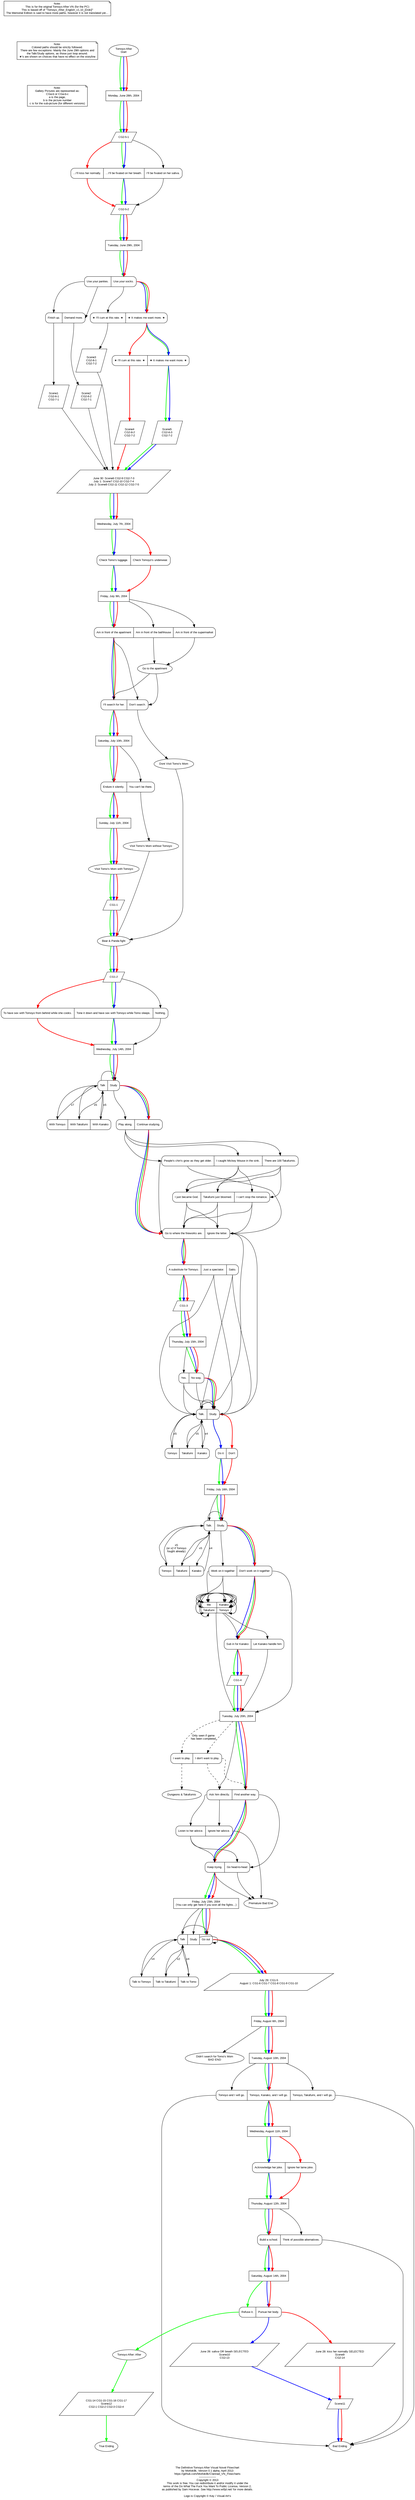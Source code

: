 digraph Tomoyo_After_PC {
/*
#######################################################################
#            DO WHAT THE FUCK YOU WANT TO PUBLIC LICENSE              #
#                    Version 2, December 2004                         #
#                                                                     #
# Copyright (C) 2004 Sam Hocevar <sam@hocevar.net>                    #
#                                                                     #
# Everyone is permitted to copy and distribute verbatim or modified   #
# copies of this license document, and changing it is allowed as long #
# as the name is changed.                                             #
#                                                                     #
#            DO WHAT THE FUCK YOU WANT TO PUBLIC LICENSE              #
#   TERMS AND CONDITIONS FOR COPYING, DISTRIBUTION AND MODIFICATION   #
#                                                                     #
#  0. You just DO WHAT THE FUCK YOU WANT TO.                          #
#                                                                     #
#######################################################################
*/

    // The Definitive Tomoyo After Visual Novel Flowchart

    graph [label = "\n\n\n\nThe Definitive Tomoyo After Visual Novel Flowchart\nby Morlok8k, Version 0.1 alpha, April 2013\nhttps://github.com/Morlok8k/Clannad_VN_Flowcharts\n--------------------\nCopyright © 2013\nThis work is free. You can redistribute it and/or modify it under the\nterms of the Do What The Fuck You Want To Public License, Version 2,\nas published by Sam Hocevar. See http://www.wtfpl.net/ for more details.\n\nLogo is Copyright © Key / Visual Art's" ];
    colorscheme=X11;
    ranksep=1.25;
    compound=true;
    node [fontname="Arial", fontsize=10];
    fontname="Arial";
    fontsize=10;
    
    //bgcolor=white;
    edge [fontname="Arial", fontsize=10, arrowsize=1, color=black];
    concentrate=false;
    //splines=ortho;
    splines=true;


/*
TODO:

figure out if there are rlvm bugs.  (not counting D&T)
I cant seem to get some of the CG's that i should.

where are the last 3 CG's on page 1?
why am i not getting the first 4 of page 2?

need to play on Windows / Wine.

D&T completion is said to unlock a CG.
D&T completion is playing it 8 times?  this fact needs verification.

*/

    Note [shape = note, label = "Note:\nThis is for the original Tomoyo After VN (for the PC)\nThis is based off of \"Tomoyo_After_English_v1.10_[Doki]\"\nThe Memorial Edition is said to have more paths, however it is not translated yet..."];
    Note2 [shape = note, label = "Note:\nColored paths should be strictly followed.\nThere are few exceptions: Mainly the June 29th options and\nthe Talk/Study options, as those just loop around.\n★'s are shown on choices that have no effect on the storyline"];
    Note3 [shape = note, label = "Note:\nGallery Pictures are represented as:\nCGa-b or CGa-b-c\na is the page,\nb is the picture number\nc is for the sub-picture (for different versions)"];
    Note -> Note2 -> Note3 [style = bold, color = invis];


//Tomoyo After
    Tomoyo_After_logo [image="dot_files/Tomoyo_After_logo.jpg", label = " ", shape = box, color = invis];
    Tomoyo_After_logo -> Start [style = bold, color = invis];


//start


    Start [label = "Tomoyo After\nStart"];

    //June 28
    JUN_28 [shape = box, label = "Monday, June 28th, 2004"];

    Start -> JUN_28 [style = bold, color = green];    //END1
    Start -> JUN_28 [style = bold, color = blue];    //Blue Path
    Start -> JUN_28 [style = bold, color = red];    //BAD_END

    //CG2-5-1
    CG251 [shape = parallelogram, label = "CG2-5-1"];
    JUN_28 -> CG251 [style = bold, color = green];    //END1
    JUN_28 -> CG251 [style = bold, color = blue];    //Blue Path
    JUN_28 -> CG251 [style = bold, color = red];    //BAD_END

    TA_1 [shape = Mrecord, label = "<a1>...I'll kiss her normally.|<a2>...I'll be fixated on her breath.|<a3>I'll be fixated on her saliva."];
    //choice affects scene on August 14
    CG251 -> TA_1:a2 [style = bold, color = green];    //END1
    CG251 -> TA_1:a2 [style = bold, color = blue];    //Blue Path
    CG251 -> TA_1:a1 [style = bold, color = red];    //BAD_END
    CG251 -> TA_1:a3;

    //CG2-5-2
    CG252 [shape = parallelogram, label = "CG2-5-2"];
    TA_1:a2 -> CG252 [style = bold, color = green];    //END1
    TA_1:a2 -> CG252 [style = bold, color = blue];    //Blue Path
    TA_1:a1 -> CG252 [style = bold, color = red];    //BAD_END
    TA_1:a3 -> CG252;

    //June 29
    JUN_29 [shape = box, label = "Tuesday, June 29th, 2004"];
    CG252 -> JUN_29 [style = bold, color = green];    //END1
    CG252 -> JUN_29 [style = bold, color = blue];    //Blue Path
    CG252 -> JUN_29 [style = bold, color = red];    //BAD_END
    
    TA_2 [shape = Mrecord, label = "<a1>Use your panties.|<a2>Use your socks."];
    JUN_29 -> TA_2:a2 [style = bold, color = green];    //END1
    JUN_29 -> TA_2:a2 [style = bold, color = blue];    //Blue Path
    JUN_29 -> TA_2:a2 [style = bold, color = red];    //BAD_END

    TA_2a [shape = Mrecord, label = "<a1>Finish up.|<a2>Demand more."];
    TA_2:a1 -> TA_2a:a1;
    TA_2:a1 -> TA_2a:a2;

    TA_3 [shape = Mrecord, label = "<a1>★ I'll cum at this rate. ★|<a2>★ It makes me want more. ★"];
    TA_2:a2 -> TA_3:a2 [style = bold, color = green];    //END1
    TA_2:a2 -> TA_3:a2 [style = bold, color = blue];    //Blue Path
    TA_2:a2 -> TA_3:a2 [style = bold, color = red];    //BAD_END
    TA_2:a2 -> TA_3:a1;

    TA_4 [shape = Mrecord, label = "<a1>★ I'll cum at this rate. ★|<a2>★ It makes me want more. ★"];
    TA_3:a2 -> TA_4:a2 [style = bold, color = green];    //END1
    TA_3:a2 -> TA_4:a2 [style = bold, color = invis];    // putting in an invisible arrow seperates the green and blue a bit more...
    TA_3:a2 -> TA_4:a2 [style = bold, color = blue];    //Blue Path
    TA_3:a2 -> TA_4:a1 [style = bold, color = red];    //BAD_END


    //Scene1 CG2-6-1 CG2-7-1
    Scene1 [shape = parallelogram, label = "Scene1\nCG2-6-1\nCG2-7-1"];
    TA_2a:a1 -> Scene1;

    //Scene2 CG2-6-2 CG2-7-1
    Scene2 [shape = parallelogram, label = "Scene2\nCG2-6-2\nCG2-7-1"];
    TA_2a:a2 -> Scene2;

    //Scene3 CG2-8-1 CG2-7-2
    Scene3 [shape = parallelogram, label = "Scene3\nCG2-8-1\nCG2-7-2"];
    TA_3:a1 -> Scene3;

    //Scene4 CG2-8-2 CG2-7-2
    Scene4 [shape = parallelogram, label = "Scene4\nCG2-8-2\nCG2-7-2"];
    TA_4:a1 -> Scene4 [style = bold, color = red];

    //Scene5 CG2-6-3 CG2-7-2
    Scene5 [shape = parallelogram, label = "Scene5\nCG2-6-3\nCG2-7-2"];
    TA_4:a2 -> Scene5 [style = bold, color = green];
    TA_4:a2 -> Scene5 [style = bold, color = blue];

    //Scene6 CG2-9 CG2-7-3    //June 30
    //Scene7 CG2-10 CG2-7-4    //July 1
    //Scene8 CG2-11 CG2-12 CG2-7-5    //July 2
    Scene678 [shape = parallelogram, label = "June 30: Scene6 CG2-9 CG2-7-3\nJuly 1: Scene7 CG2-10 CG2-7-4\nJuly 2: Scene8 CG2-11 CG2-12 CG2-7-5"];
    Scene5 -> Scene678 [style = bold, color = green];    //END1
    Scene5 -> Scene678 [style = bold, color = blue];    //Blue Path
    Scene4 -> Scene678 [style = bold, color = red];    //BAD_END
    Scene1 -> Scene678;
    Scene2 -> Scene678;
    Scene3 -> Scene678;

    //July 07
    JUL_7 [shape = box, label = "Wednesday, July 7th, 2004"];
    Scene678 -> JUL_7 [style = bold, color = green];    //END1
    Scene678 -> JUL_7 [style = bold, color = blue];    //Blue Path
    Scene678 -> JUL_7 [style = bold, color = red];    //BAD_END


    TA_5 [shape = Mrecord, label = "<a1>Check Tomo's luggage.|<a2>Check Tomoyo's underwear."];
    JUL_7 -> TA_5:a1 [style = bold, color = green];    //END1
    JUL_7 -> TA_5:a1 [style = bold, color = blue];    //Blue Path
    JUL_7 -> TA_5:a2 [style = bold, color = red];    //BAD_END


    //July 09
    JUL_9 [shape = box, label = "Friday, July 9th, 2004"];
    TA_5:a1 -> JUL_9 [style = bold, color = green];    //END1
    TA_5:a1 -> JUL_9 [style = bold, color = blue];    //Blue Path
    TA_5:a2 -> JUL_9 [style = bold, color = red];    //BAD_END

    TA_6 [shape = Mrecord, label = "<a1>Am in front of the apartment|<a2>Am in front of the bathhouse|<a3>Am in front of the supermarket"];
    JUL_9 -> TA_6:a1 [style = bold, color = green];    //END1
    JUL_9 -> TA_6:a1 [style = bold, color = blue];    //Blue Path
    JUL_9 -> TA_6:a1 [style = bold, color = red];    //BAD_END
    JUL_9 -> TA_6:a2;
    JUL_9 -> TA_6:a3;

    TA_6a [label = "Go to the apartment"];
    TA_6:a2 -> TA_6a;
    TA_6:a3 -> TA_6a;


    TA_7 [shape = Mrecord, label = "<a1>I'll search for her.|<a2>Don't search."];
    TA_6:a1 -> TA_7:a1 [style = bold, color = green];    //END1
    TA_6:a1 -> TA_7:a1 [style = bold, color = blue];    //Blue Path
    TA_6:a1 -> TA_7:a1 [style = bold, color = red];    //BAD_END
    TA_6a -> TA_7:a1;
    TA_6a -> TA_7:a2;
    TA_6:a1 -> TA_7:a2;


    //July 10
    JUL_10 [shape = box, label = "Saturday, July 10th, 2004"];
    TA_7:a1 -> JUL_10 [style = bold, color = green];    //END1
    TA_7:a1 -> JUL_10 [style = bold, color = blue];    //Blue Path
    TA_7:a1 -> JUL_10 [style = bold, color = red];    //BAD_END


    TA_8 [shape = Mrecord, label = "<a1>Endure it silently.|<a2>You can't be there."];
    JUL_10 -> TA_8:a1 [style = bold, color = green];    //END1
    JUL_10 -> TA_8:a1 [style = bold, color = blue];    //Blue Path
    JUL_10 -> TA_8:a1 [style = bold, color = red];    //BAD_END
    JUL_10 -> TA_8:a2;


    //July 11
    JUL_11 [shape = box, label = "Sunday, July 11th, 2004"];
    TA_8:a1 -> JUL_11 [style = bold, color = green];    //END1
    TA_8:a1 -> JUL_11 [style = bold, color = blue];    //Blue Path
    TA_8:a1 -> JUL_11 [style = bold, color = red];    //BAD_END



    JUL_11_mother1 [label = "Visit Tomo's Mom with Tomoyo"];
    JUL_11_mother2 [label = "Visit Tomo's Mom without Tomoyo"];
    JUL_11_mother3 [label = "Dont Visit Tomo's Mom"];

    JUL_11 -> JUL_11_mother1 [style = bold, color = green];    //END1
    JUL_11 -> JUL_11_mother1 [style = bold, color = blue];    //Blue Path
    JUL_11 -> JUL_11_mother1 [style = bold, color = red];    //BAD_END
    TA_8:a2 -> JUL_11_mother2;
    TA_7:a2 -> JUL_11_mother3;

    CG11 [shape = parallelogram, label = "CG1-1"];
    JUL_11_mother1 -> CG11 [style = bold, color = green];    //END1
    JUL_11_mother1 -> CG11 [style = bold, color = blue];    //Blue Path
    JUL_11_mother1 -> CG11 [style = bold, color = red];    //BAD_END

    JUL_11_bp [label = "Bear & Panda fight"];
    CG11 -> JUL_11_bp [style = bold, color = green];    //END1
    CG11 -> JUL_11_bp [style = bold, color = blue];    //Blue Path
    CG11 -> JUL_11_bp [style = bold, color = red];    //BAD_END
    JUL_11_mother2 -> JUL_11_bp;
    JUL_11_mother3 -> JUL_11_bp;


    CG12 [shape = parallelogram, label = "CG1-2"];
    JUL_11_bp -> CG12 [style = bold, color = green];    //END1
    JUL_11_bp -> CG12 [style = bold, color = blue];    //Blue Path
    JUL_11_bp -> CG12 [style = bold, color = red];    //BAD_END


    TA_9 [shape = Mrecord, label = "<a1>To have sex with Tomoyo from behind while she cooks.|<a2>Tone it down and have sex with Tomoyo while Tomo sleeps.|<a3>Nothing."];
    CG12 -> TA_9:a2 [style = bold, color = green];    //END1
    CG12 -> TA_9:a2 [style = bold, color = blue];    //Blue Path
    CG12 -> TA_9:a1 [style = bold, color = red];    //BAD_END
    CG12 -> TA_9:a3;


    //July 14
    JUL_14 [shape = box, label = "Wednesday, July 14th, 2004"];
    TA_9:a2 -> JUL_14 [style = bold, color = green];    //END1
    TA_9:a2 -> JUL_14 [style = bold, color = blue];    //Blue Path
    TA_9:a1 -> JUL_14 [style = bold, color = red];    //BAD_END
    TA_9:a3 -> JUL_14;

    TA_10 [shape = Mrecord, label = "<a1>Talk|<a2>Study"];
    JUL_14 -> TA_10:a2 [style = bold, color = green];    //END1
    JUL_14 -> TA_10:a2 [style = bold, color = blue];    //Blue Path
    JUL_14 -> TA_10:a2 [style = bold, color = red];    //BAD_END



    TA_10_a [shape = Mrecord, label = "<a1>With Tomoyo|<a2>With Takafumi|<a3>With Kanako"];
    TA_10:a1 -> TA_10_a:a1;
    TA_10:a1 -> TA_10_a:a2;
    TA_10:a1 -> TA_10_a:a3;
    TA_10_a:a1 -> TA_10:a1 [label = "x7"];
    TA_10_a:a2 -> TA_10:a1 [label = "x5"];
    TA_10_a:a3 -> TA_10:a1 [label = "x5"];
    TA_10:a1 -> TA_10:a2;


    TA_11 [shape = Mrecord, label = "<a1>Play along.|<a2>Continue studying."];
    TA_10:a2 -> TA_11:a2 [style = bold, color = green];    //END1
    TA_10:a2 -> TA_11:a2 [style = bold, color = blue];    //Blue Path
    TA_10:a2 -> TA_11:a2 [style = bold, color = red];    //BAD_END
    TA_10:a2 -> TA_11:a1;

    TA_11_a [shape = Mrecord, label = "<a1>People's chin's grow as they get older.|<a2>I caught Mickey Mouse in the sink.|<a3>There are 100 Takafumis."];
    TA_11:a1 -> TA_11_a:a1;
    TA_11:a1 -> TA_11_a:a2;
    TA_11:a1 -> TA_11_a:a3;

    TA_11_b [shape = Mrecord, label = "<a1>I just became God.|<a2>Takafumi just bloomed.|<a3>I can't stop the romance."];

    TA_11_a:a1 -> TA_12:a1
    TA_11_a:a1 -> TA_12:a2

    TA_11_a:a2 -> TA_11_b:a1
    TA_11_a:a2 -> TA_11_b:a2
    TA_11_a:a2 -> TA_11_b:a3
    TA_11_a:a3 -> TA_11_b:a1
    TA_11_a:a3 -> TA_11_b:a2
    TA_11_a:a3 -> TA_11_b:a3

    TA_11_b:a1 -> TA_12:a1
    TA_11_b:a2 -> TA_12:a1
    TA_11_b:a3 -> TA_12:a1
    TA_11_b:a1 -> TA_12:a2
    TA_11_b:a2 -> TA_12:a2
    TA_11_b:a3 -> TA_12:a2


    TA_12 [shape = Mrecord, label = "<a1>Go to where the fireworks are.|<a2>Ignore the letter."];
    TA_11:a2 -> TA_12:a1 [style = bold, color = green];    //END1
    TA_11:a2 -> TA_12:a1 [style = bold, color = blue];    //Blue Path
    TA_11:a2 -> TA_12:a1 [style = bold, color = red];    //BAD_END

    TA_13 [shape = Mrecord, label = "<a1>A substitute for Tomoyo.|<a2>Just a spectator.|<a3>Saito."];
    TA_12:a1 -> TA_13:a1 [style = bold, color = green];    //END1
    TA_12:a1 -> TA_13:a1 [style = bold, color = blue];    //Blue Path
    TA_12:a1 -> TA_13:a1 [style = bold, color = red];    //BAD_END

    CG13 [shape = parallelogram, label = "CG1-3"];
    TA_13:a1 -> CG13 [style = bold, color = green];    //END1
    TA_13:a1 -> CG13 [style = bold, color = blue];    //Blue Path
    TA_13:a1 -> CG13 [style = bold, color = red];    //BAD_END

    //July 15
    JUL_15 [shape = box, label = "Thursday, July 15th, 2004"];
    CG13 -> JUL_15 [style = bold, color = green];    //END1
    CG13 -> JUL_15 [style = bold, color = blue];    //Blue Path
    CG13 -> JUL_15 [style = bold, color = red];    //BAD_END

    TA_14 [shape = Mrecord, label = "<a1>Yes.|<a2>No way."];
    JUL_15 -> TA_14:a2 [style = bold, color = green];    //END1
    JUL_15 -> TA_14:a2 [style = bold, color = blue];    //Blue Path
    JUL_15 -> TA_14:a2 [style = bold, color = red];    //BAD_END
    JUL_15 -> TA_14:a1;

    TA_15 [shape = Mrecord, label = "<a1>Talk.|<a2>Study."];
    TA_14:a2 -> TA_15:a2 [style = bold, color = green];    //END1
    TA_14:a2 -> TA_15:a2 [style = bold, color = blue];    //Blue Path
    TA_14:a2 -> TA_15:a2 [style = bold, color = red];    //BAD_END
    TA_14:a1 -> TA_15:a1;
    TA_14:a1 -> TA_15:a2;
    TA_14:a2 -> TA_15:a1;

    TA_12:a2 -> TA_15:a1;
    TA_12:a2 -> TA_15:a2;
    TA_13:a2 -> TA_15:a1;
    TA_13:a2 -> TA_15:a2;
    TA_13:a3 -> TA_15:a1;
    TA_13:a3 -> TA_15:a2;




    TA_15_a [shape = Mrecord, label = "<a1>Tomoyo|<a2>Takafumi|<a3>Kanako"];
    TA_15:a1 -> TA_15_a:a1;
    TA_15:a1 -> TA_15_a:a2;
    TA_15:a1 -> TA_15_a:a3;
    TA_15_a:a1 -> TA_15:a1 [label = "x5"];
    TA_15_a:a2 -> TA_15:a1 [label = "x5"];
    TA_15_a:a3 -> TA_15:a1 [label = "x4"];
    TA_15:a1 -> TA_15:a2;





    TA_16 [shape = Mrecord, label = "<a>Do it|<aa>Don't"];
    TA_15:a2 -> TA_16:a [style = bold, color = green];    //END1
    TA_15:a2 -> TA_16:a [style = bold, color = blue];    //Blue Path
    TA_15:a2 -> TA_16:aa [style = bold, color = red];    //BAD_END


    //July 16
    JUL_16 [shape = box, label = "Friday, July 16th, 2004"];
    TA_16:a -> JUL_16 [style = bold, color = green];    //END1
    TA_16:a -> JUL_16 [style = bold, color = blue];    //Blue Path
    TA_16:aa -> JUL_16 [style = bold, color = red];    //BAD_END

    TA_17 [shape = Mrecord, label = "<a1>Talk.|<a2>Study."];
    JUL_16 -> TA_17:a2 [style = bold, color = green];    //END1
    JUL_16 -> TA_17:a2 [style = bold, color = blue];    //Blue Path
    JUL_16 -> TA_17:a2 [style = bold, color = red];    //BAD_END
    JUL_16 -> TA_17:a1;

    TA_17_a [shape = Mrecord, label = "<a1>Tomoyo|<a2>Takafumi|<a3>Kanako"];
    TA_17:a1 -> TA_17_a:a1;
    TA_17:a1 -> TA_17_a:a2;
    TA_17:a1 -> TA_17_a:a3;
    TA_17_a:a1 -> TA_17:a1 [label = "x5\n(or x2 if Tomoyo\nfought already)"];
    TA_17_a:a2 -> TA_17:a1 [label = "x5"];
    TA_17_a:a3 -> TA_17:a1 [label = "x4"];
    TA_17:a1 -> TA_17:a2;


    TA_18 [shape = Mrecord, label = "<a1>Work on it together|<a2>Don't work on it together"];
    TA_17:a2 -> TA_18:a2 [style = bold, color = green];    //END1
    TA_17:a2 -> TA_18:a2 [style = bold, color = blue];    //Blue Path
    TA_17:a2 -> TA_18:a2 [style = bold, color = red];    //BAD_END
    TA_17:a2 -> TA_18:a1;

    TA_18_a [shape = Mrecord, label = "{<a1>Me|<a2>Takafumi}|{<a3>Kanako|<a4>Tomoyo}"];
    TA_18:a1 -> TA_18_a:a1;
    TA_18:a1 -> TA_18_a:a2;
    TA_18:a1 -> TA_18_a:a3;

    TA_18_a:a1 -> TA_18_a:a2;
    TA_18_a:a1 -> TA_18_a:a3;
    TA_18_a:a1 -> TA_18_a:a4;
    TA_18_a:a2 -> TA_18_a:a1;
    TA_18_a:a2 -> TA_18_a:a3;
    TA_18_a:a2 -> TA_18_a:a4;
    TA_18_a:a3 -> TA_18_a:a1;
    TA_18_a:a3 -> TA_18_a:a2;
    TA_18_a:a3 -> TA_18_a:a4;
    TA_18_a:a4 -> TA_18_a:a1;
    TA_18_a:a4 -> TA_18_a:a2;
    TA_18_a:a4 -> TA_18_a:a3;
    
    TA_18_a -> TA_19:a1;
    TA_18_a -> TA_19:a2;

    TA_19 [shape = Mrecord, label = "<a1>Sub in for Kanako|<a2>Let Kanako handle him"];
    TA_18:a2 -> TA_19:a1 [style = bold, color = green];    //END1
    TA_18:a2 -> TA_19:a1 [style = bold, color = blue];    //Blue Path
    TA_18:a2 -> TA_19:a1 [style = bold, color = red];    //BAD_END

    //July 19
    CG14 [shape = parallelogram, label = "CG1-4"];
    TA_19:a1 -> CG14 [style = bold, color = green];    //END1
    TA_19:a1 -> CG14 [style = bold, color = blue];    //Blue Path
    TA_19:a1 -> CG14 [style = bold, color = red];    //BAD_END

    //July 20
    JUL_20 [shape = box, label = "Tuesday, July 20th, 2004"];
    TA_18_a -> JUL_20;    //if tomoyo fought on the 15th
    TA_18:a2 -> JUL_20;    //if tomoyo fought on the 15th
    CG14 -> JUL_20 [style = bold, color = green];    //END1
    CG14 -> JUL_20 [style = bold, color = blue];    //Blue Path
    CG14 -> JUL_20 [style = bold, color = red];    //BAD_END
    TA_19:a2 -> JUL_20;

    RPG [shape = Mrecord, label = "<a1>I want to play.|<a2>I don't want to play."];
    JUL_20 -> RPG:a1 [style = dashed, label = "Only seen if game\nhas been completed"];
    JUL_20 -> RPG:a2 [style = dashed];
    RPG:a2 -> TA_20:a1 [style = dashed];
    RPG:a2 -> TA_20:a2 [style = dashed];

    GAME [label = "Dungeons & Takafumis"];
    RPG:a1 -> GAME [style = dashed];

    TA_20 [shape = Mrecord, label = "<a1>Ask him directly.|<a2>Find another way."];
    JUL_20 -> TA_20:a2 [style = bold, color = green];    //END1
    JUL_20 -> TA_20:a2 [style = bold, color = blue];    //Blue Path
    JUL_20 -> TA_20:a2 [style = bold, color = red];    //BAD_END
    JUL_20 -> TA_20:a1;

    TA_20_a [shape = Mrecord, label = "<a1>Listen to her advice.|<a2>Ignore her advice."];
    TA_20:a1 -> TA_20_a:a1;
    TA_20:a1 -> TA_20_a:a2;
    
    TA_20_a:a2 -> BAD_END_2;    //additional path to BAD_END_2

    //July 21
    TA_21 [shape = Mrecord, label = "<a1>Keep trying.|<a2>Go head-to-head"];
    TA_20:a2 -> TA_21:a1 [style = bold, color = green];    //END1
    TA_20:a2 -> TA_21:a1 [style = bold, color = blue];    //Blue Path
    TA_20:a2 -> TA_21:a1 [style = bold, color = red];    //BAD_END
    TA_20:a2 -> TA_21:a2;
    TA_20_a:a1 -> TA_21:a1;
    TA_20_a:a1 -> TA_21:a2;
    TA_21:a2 -> BAD_END_2;    //additional path to BAD_END_2
    TA_21:a1 -> BAD_END_2;    //additional path to BAD_END_2  (depends on earlier choices)


    //July 23
    JUL_23 [shape = box, label = "Friday, July 23th, 2004\n(You can only get here if you won all the fights...)"];
    TA_21:a1 -> JUL_23 [style = bold, color = green];    //END1
    TA_21:a1 -> JUL_23 [style = bold, color = blue];    //Blue Path
    TA_21:a1 -> JUL_23 [style = bold, color = red];    //BAD_END

    
    TA_22 [shape = Mrecord, label = "<a1>Talk|<a2>Study|<a3>Go out"];
    JUL_23 -> TA_22:a3 [style = bold, color = green];    //END1
    JUL_23 -> TA_22:a3 [style = bold, color = blue];    //Blue Path
    JUL_23 -> TA_22:a3 [style = bold, color = red];    //BAD_END
    JUL_23 -> TA_22:a1;
    JUL_23 -> TA_22:a2;

    TA_22_a [shape = Mrecord, label = "<a1>Talk to Tomoyo|<a2>Talk to Takafumi|<a3>Talk to Tomo"];
    TA_22:a1 -> TA_22_a:a1;
    TA_22:a1 -> TA_22_a:a2;
    TA_22:a1 -> TA_22_a:a3;
    TA_22_a:a1 -> TA_22:a1 [label = "x4"];
    TA_22_a:a2 -> TA_22:a1 [label = "x2"];
    TA_22_a:a3 -> TA_22:a1 [label = "x4"];
    TA_22:a1 -> TA_22:a3;
    TA_22:a2 -> TA_22:a3;

    //July 29
    //CG1-5
    //August 1
    //CG1-6 CG1-7 CG1-8 CG1-9 CG1-10
    CG15 [shape = parallelogram, label = "July 29: CG1-5\nAugust 1: CG1-6 CG1-7 CG1-8 CG1-9 CG1-10"];
    TA_22:a3 -> CG15 [style = bold, color = green];    //END1
    TA_22:a3 -> CG15 [style = bold, color = blue];    //Blue Path
    TA_22:a3 -> CG15 [style = bold, color = red];    //BAD_END

    //August 6
    AUG_6 [shape = box, label = "Friday, August 6th, 2004"];
    CG15 -> AUG_6 [style = bold, color = green];    //END1
    CG15 -> AUG_6 [style = bold, color = blue];    //Blue Path
    CG15 -> AUG_6 [style = bold, color = red];    //BAD_END
    AUG_6_BAD_END [label = "Didn't search for Tomo's Mom\nBAD END"];
    AUG_6 -> AUG_6_BAD_END;
    //TODO: Verify!


    //August 10
    AUG_10 [shape = box, label = "Tuesday, August 10th, 2004"];
    AUG_6 -> AUG_10 [style = bold, color = green];    //END1
    AUG_6 -> AUG_10 [style = bold, color = blue];    //Blue Path
    AUG_6 -> AUG_10 [style = bold, color = red];    //BAD_END

    TA_23 [shape = Mrecord, label = "<a1>Tomoyo and I will go.|<a2>Tomoyo, Kanako, and I will go.|<a3>Tomoyo, Takafumi, and I will go."];
    AUG_10 -> TA_23:a2 [style = bold, color = green];    //END1
    AUG_10 -> TA_23:a2 [style = bold, color = blue];    //Blue Path
    AUG_10 -> TA_23:a2 [style = bold, color = red];    //BAD_END
    AUG_10 -> TA_23:a1;
    AUG_10 -> TA_23:a3;


    //August 11
    AUG_11 [shape = box, label = "Wednesday, August 11th, 2004"];
    TA_23:a2 -> AUG_11 [style = bold, color = green];    //END1
    TA_23:a2 -> AUG_11 [style = bold, color = blue];    //Blue Path
    TA_23:a2 -> AUG_11 [style = bold, color = red];    //BAD_END

    TA_24 [shape = Mrecord, label = "<a1>Acknowledge her joke.|<a2>Ignore her lame joke."];
    AUG_11 -> TA_24:a1 [style = bold, color = green];    //END1
    AUG_11 -> TA_24:a1 [style = bold, color = blue];    //Blue Path
    AUG_11 -> TA_24:a2 [style = bold, color = red];    //BAD_END


    //August 12
    AUG_12 [shape = box, label = "Thursday, August 12th, 2004"];
    TA_24:a1 -> AUG_12 [style = bold, color = green];    //END1
    TA_24:a1 -> AUG_12 [style = bold, color = blue];    //Blue Path
    TA_24:a2 -> AUG_12 [style = bold, color = red];    //BAD_END

    TA_25 [shape = Mrecord, label = "<a1>Build a school.|<a2>Think of possible alternatives."];
    AUG_12 -> TA_25:a1 [style = bold, color = green];    //END1
    AUG_12 -> TA_25:a1 [style = bold, color = blue];    //Blue Path
    AUG_12 -> TA_25:a1 [style = bold, color = red];    //BAD_END
    AUG_12 -> TA_25:a2;

    //August 14
    AUG_14 [shape = box, label = "Saturday, August 14th, 2004"];
    TA_25:a1 -> AUG_14 [style = bold, color = green];    //END1
    TA_25:a1 -> AUG_14 [style = bold, color = blue];    //Blue Path
    TA_25:a1 -> AUG_14 [style = bold, color = red];    //BAD_END

    TA_26 [shape = Mrecord, label = "<a1>Refuse it.|<a2>Pursue her body."];
    AUG_14 -> TA_26:a1 [style = bold, color = green];    //END1
    AUG_14 -> TA_26:a2 [style = bold, color = blue];    //Blue Path
    AUG_14 -> TA_26:a2 [style = bold, color = red];    //BAD_END


    Scene9 [shape = parallelogram, label = "June 28: kiss her normally SELECTED\nScene9\nCG2-14"];
    Scene10 [shape = parallelogram, label = "June 28: saliva OR breath SELECTED\nScene10\nCG2-13"];
    TA_26:a2 -> Scene10 [style = bold, color = blue];    //Blue Path
    TA_26:a2 -> Scene9 [style = bold, color = red];    //BAD_END

    Scene11 [shape = parallelogram, label = "Scene11"];
    Scene9 -> Scene11 [style = bold, color = red];    //BAD_END
    Scene10 -> Scene11 [style = bold, color = blue];    //Blue Path




//AUG 23
//CG1-11 CG1-12 CG1-13

    TAA [label = "Tomoyo After: After"];
    TA_26:a1 -> TAA [style = bold, color = green];    //END1

//CG1-14 CG1-15 CG1-16 CG1-17
//Scene12
//CG2-1 CG2-2 CG2-3 CG2-4
    Scene12 [shape = parallelogram, label = "CG1-14 CG1-15 CG1-16 CG1-17\nScene12\nCG2-1 CG2-2 CG2-3 CG2-4"];
    TAA -> Scene12 [style = bold, color = green];    //END1

//TODO: I cant seem to get CG2-1, 2-2, 2-3, or 2-4.  try on windows. rlvm bug?

    END1_END [label = "True Ending\n"];
    Scene12 -> END1_END [style = bold, color = green];    //END1




    BAD_END_1 [label = "Bad Ending"];
    Scene11 -> BAD_END_1 [style = bold, color = blue];    //Blue Path
    Scene11 -> BAD_END_1 [style = bold, color = red];    //BAD_END
    TA_23:a1 -> BAD_END_1;
    TA_23:a3 -> BAD_END_1;
    TA_25:a2 -> BAD_END_1;

    BAD_END_2 [label = "Premature Bad End"];    //BAD_END #2

}
